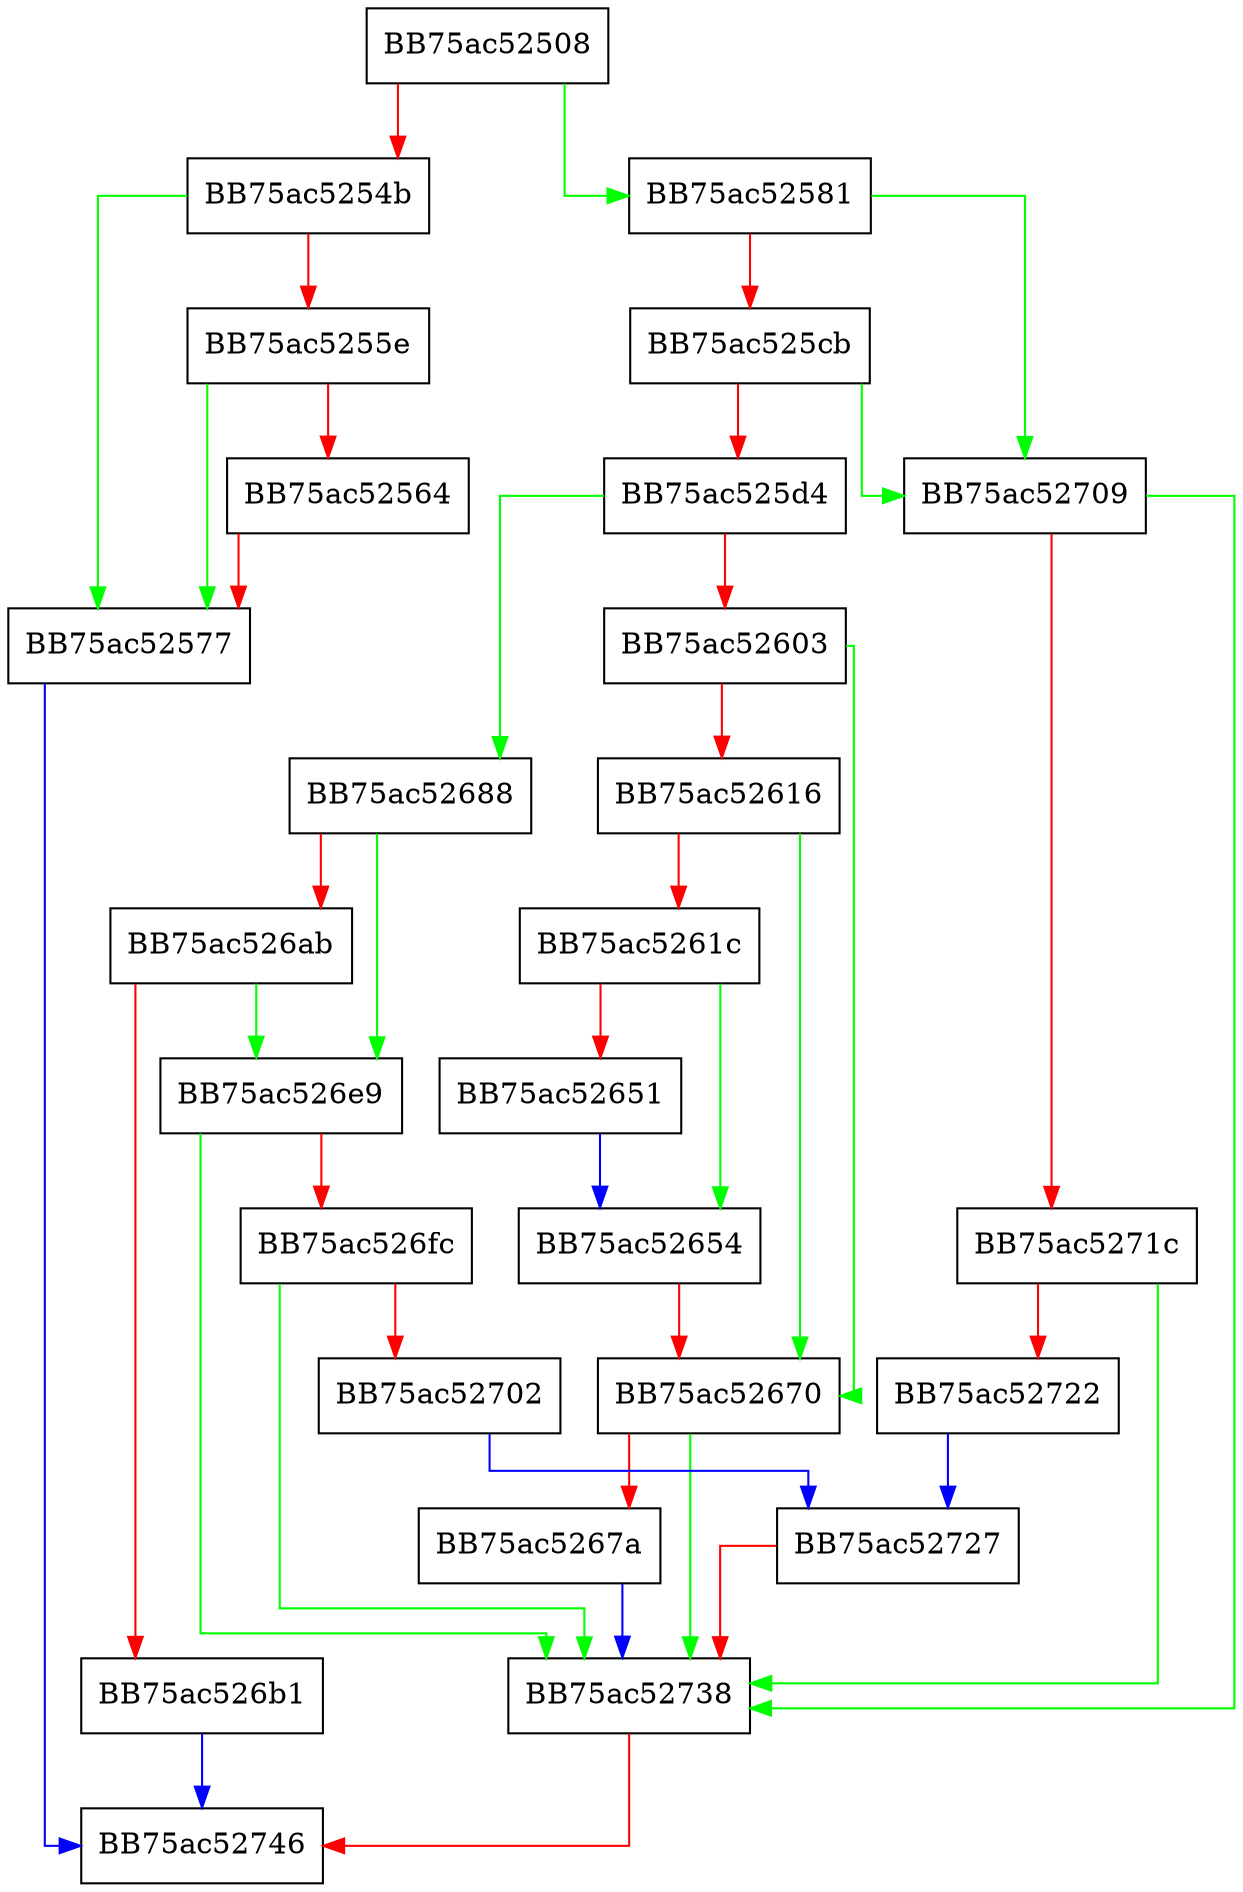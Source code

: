 digraph GetValueForKeyLocal {
  node [shape="box"];
  graph [splines=ortho];
  BB75ac52508 -> BB75ac52581 [color="green"];
  BB75ac52508 -> BB75ac5254b [color="red"];
  BB75ac5254b -> BB75ac52577 [color="green"];
  BB75ac5254b -> BB75ac5255e [color="red"];
  BB75ac5255e -> BB75ac52577 [color="green"];
  BB75ac5255e -> BB75ac52564 [color="red"];
  BB75ac52564 -> BB75ac52577 [color="red"];
  BB75ac52577 -> BB75ac52746 [color="blue"];
  BB75ac52581 -> BB75ac52709 [color="green"];
  BB75ac52581 -> BB75ac525cb [color="red"];
  BB75ac525cb -> BB75ac52709 [color="green"];
  BB75ac525cb -> BB75ac525d4 [color="red"];
  BB75ac525d4 -> BB75ac52688 [color="green"];
  BB75ac525d4 -> BB75ac52603 [color="red"];
  BB75ac52603 -> BB75ac52670 [color="green"];
  BB75ac52603 -> BB75ac52616 [color="red"];
  BB75ac52616 -> BB75ac52670 [color="green"];
  BB75ac52616 -> BB75ac5261c [color="red"];
  BB75ac5261c -> BB75ac52654 [color="green"];
  BB75ac5261c -> BB75ac52651 [color="red"];
  BB75ac52651 -> BB75ac52654 [color="blue"];
  BB75ac52654 -> BB75ac52670 [color="red"];
  BB75ac52670 -> BB75ac52738 [color="green"];
  BB75ac52670 -> BB75ac5267a [color="red"];
  BB75ac5267a -> BB75ac52738 [color="blue"];
  BB75ac52688 -> BB75ac526e9 [color="green"];
  BB75ac52688 -> BB75ac526ab [color="red"];
  BB75ac526ab -> BB75ac526e9 [color="green"];
  BB75ac526ab -> BB75ac526b1 [color="red"];
  BB75ac526b1 -> BB75ac52746 [color="blue"];
  BB75ac526e9 -> BB75ac52738 [color="green"];
  BB75ac526e9 -> BB75ac526fc [color="red"];
  BB75ac526fc -> BB75ac52738 [color="green"];
  BB75ac526fc -> BB75ac52702 [color="red"];
  BB75ac52702 -> BB75ac52727 [color="blue"];
  BB75ac52709 -> BB75ac52738 [color="green"];
  BB75ac52709 -> BB75ac5271c [color="red"];
  BB75ac5271c -> BB75ac52738 [color="green"];
  BB75ac5271c -> BB75ac52722 [color="red"];
  BB75ac52722 -> BB75ac52727 [color="blue"];
  BB75ac52727 -> BB75ac52738 [color="red"];
  BB75ac52738 -> BB75ac52746 [color="red"];
}
